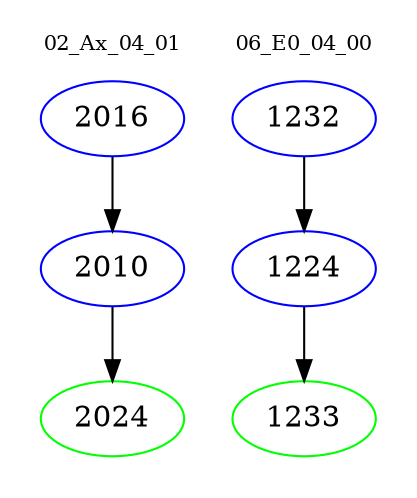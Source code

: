 digraph{
subgraph cluster_0 {
color = white
label = "02_Ax_04_01";
fontsize=10;
T0_2016 [label="2016", color="blue"]
T0_2016 -> T0_2010 [color="black"]
T0_2010 [label="2010", color="blue"]
T0_2010 -> T0_2024 [color="black"]
T0_2024 [label="2024", color="green"]
}
subgraph cluster_1 {
color = white
label = "06_E0_04_00";
fontsize=10;
T1_1232 [label="1232", color="blue"]
T1_1232 -> T1_1224 [color="black"]
T1_1224 [label="1224", color="blue"]
T1_1224 -> T1_1233 [color="black"]
T1_1233 [label="1233", color="green"]
}
}
